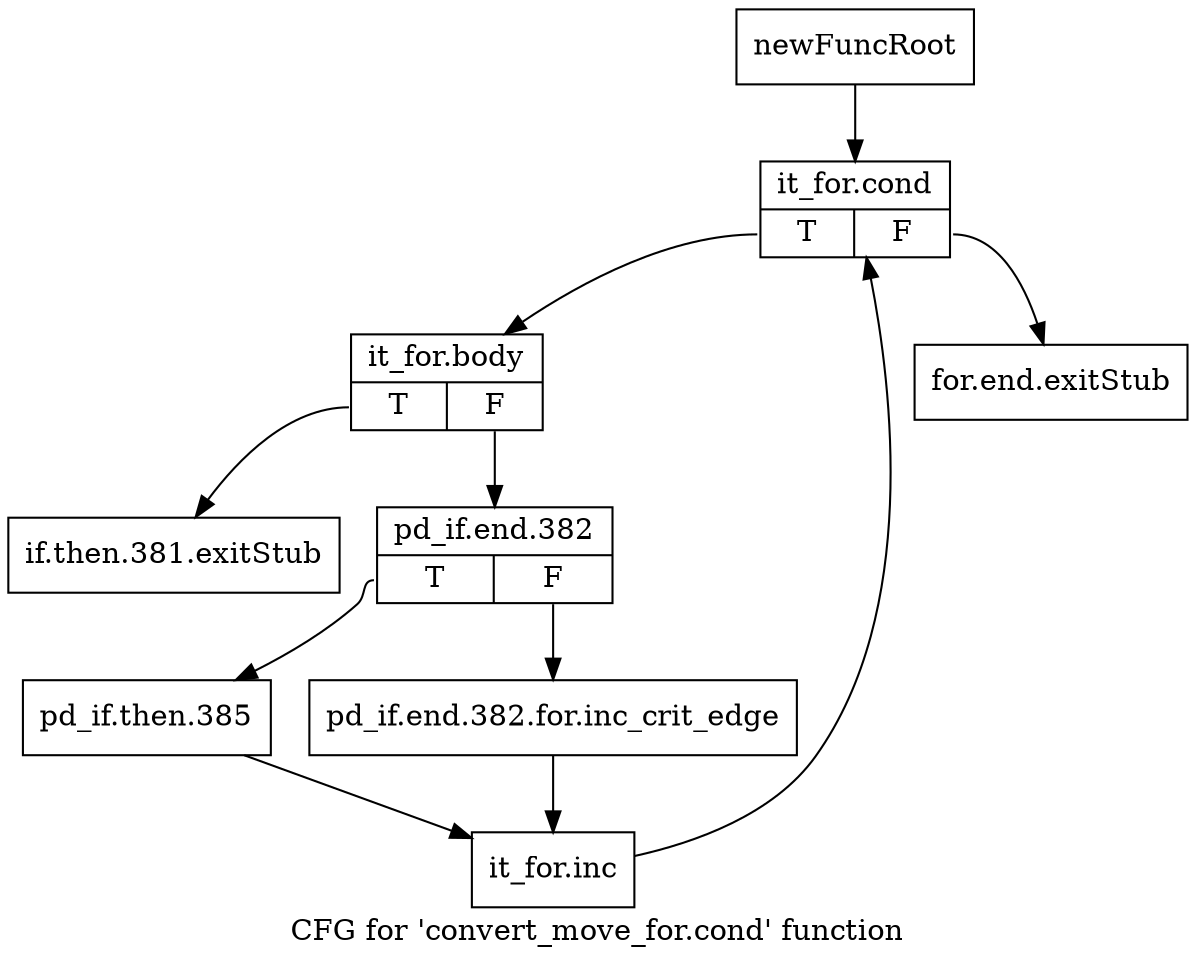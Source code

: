digraph "CFG for 'convert_move_for.cond' function" {
	label="CFG for 'convert_move_for.cond' function";

	Node0xad3f2b0 [shape=record,label="{newFuncRoot}"];
	Node0xad3f2b0 -> Node0xad3f3a0;
	Node0xad3f300 [shape=record,label="{for.end.exitStub}"];
	Node0xad3f350 [shape=record,label="{if.then.381.exitStub}"];
	Node0xad3f3a0 [shape=record,label="{it_for.cond|{<s0>T|<s1>F}}"];
	Node0xad3f3a0:s0 -> Node0xad3f3f0;
	Node0xad3f3a0:s1 -> Node0xad3f300;
	Node0xad3f3f0 [shape=record,label="{it_for.body|{<s0>T|<s1>F}}"];
	Node0xad3f3f0:s0 -> Node0xad3f350;
	Node0xad3f3f0:s1 -> Node0xad3f440;
	Node0xad3f440 [shape=record,label="{pd_if.end.382|{<s0>T|<s1>F}}"];
	Node0xad3f440:s0 -> Node0xad3f4e0;
	Node0xad3f440:s1 -> Node0xad3f490;
	Node0xad3f490 [shape=record,label="{pd_if.end.382.for.inc_crit_edge}"];
	Node0xad3f490 -> Node0xad3f530;
	Node0xad3f4e0 [shape=record,label="{pd_if.then.385}"];
	Node0xad3f4e0 -> Node0xad3f530;
	Node0xad3f530 [shape=record,label="{it_for.inc}"];
	Node0xad3f530 -> Node0xad3f3a0;
}
